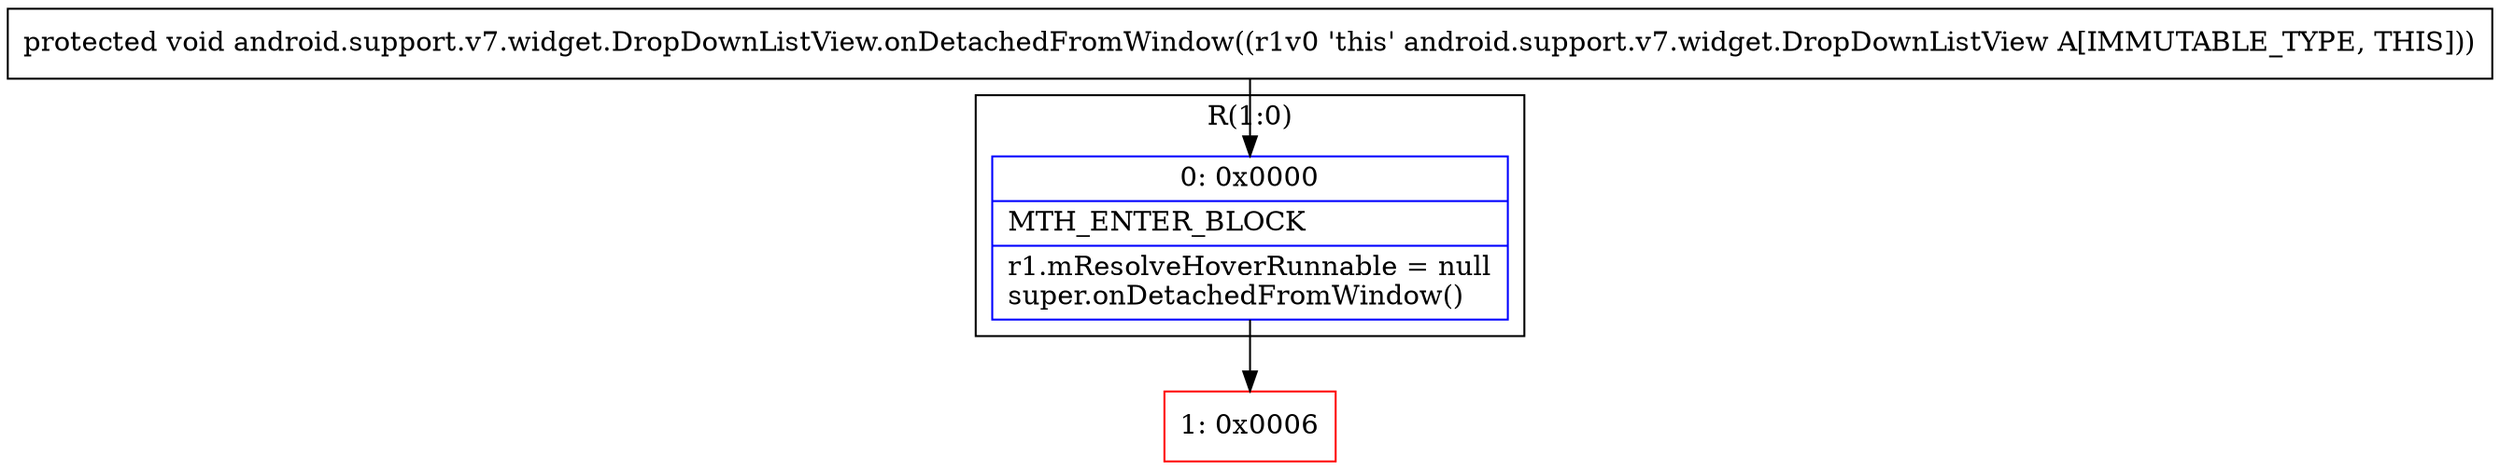 digraph "CFG forandroid.support.v7.widget.DropDownListView.onDetachedFromWindow()V" {
subgraph cluster_Region_292131562 {
label = "R(1:0)";
node [shape=record,color=blue];
Node_0 [shape=record,label="{0\:\ 0x0000|MTH_ENTER_BLOCK\l|r1.mResolveHoverRunnable = null\lsuper.onDetachedFromWindow()\l}"];
}
Node_1 [shape=record,color=red,label="{1\:\ 0x0006}"];
MethodNode[shape=record,label="{protected void android.support.v7.widget.DropDownListView.onDetachedFromWindow((r1v0 'this' android.support.v7.widget.DropDownListView A[IMMUTABLE_TYPE, THIS])) }"];
MethodNode -> Node_0;
Node_0 -> Node_1;
}

